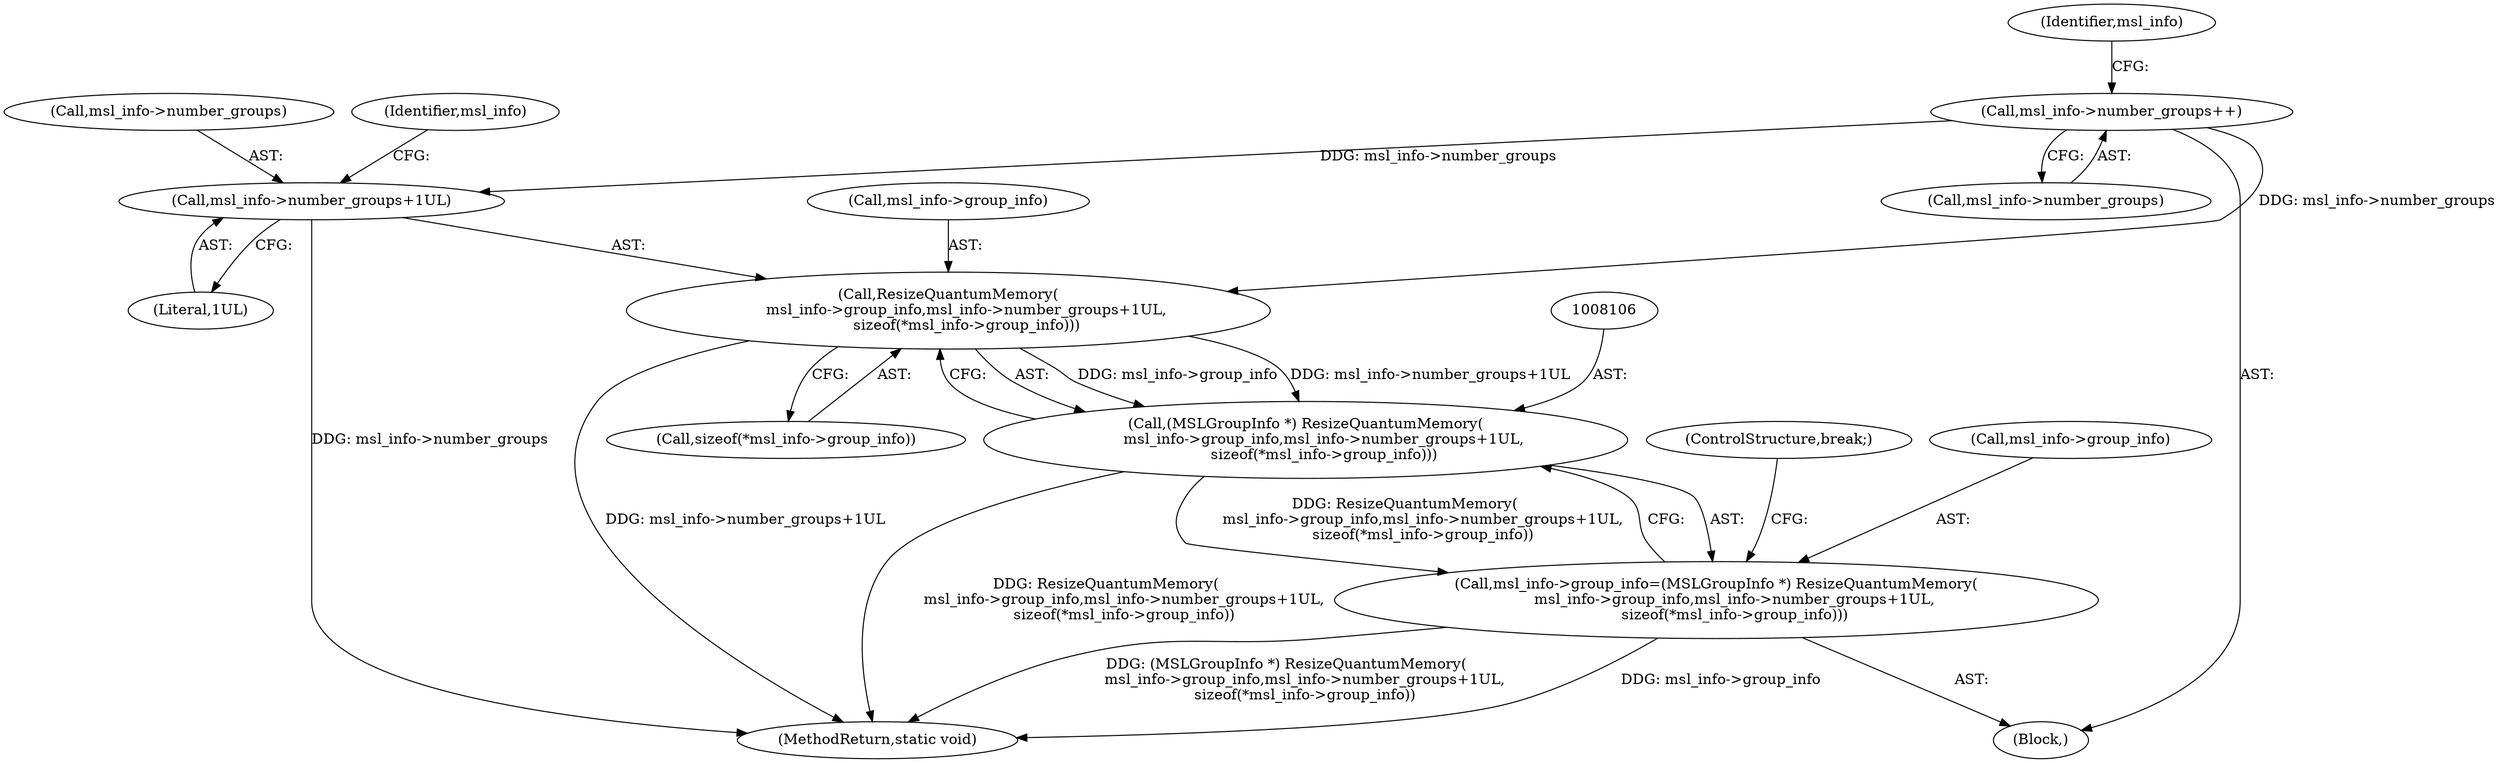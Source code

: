 digraph "0_ImageMagick_56d6e20de489113617cbbddaf41e92600a34db22@pointer" {
"1008097" [label="(Call,msl_info->number_groups++)"];
"1008107" [label="(Call,ResizeQuantumMemory(\n        msl_info->group_info,msl_info->number_groups+1UL,\n        sizeof(*msl_info->group_info)))"];
"1008105" [label="(Call,(MSLGroupInfo *) ResizeQuantumMemory(\n        msl_info->group_info,msl_info->number_groups+1UL,\n        sizeof(*msl_info->group_info)))"];
"1008101" [label="(Call,msl_info->group_info=(MSLGroupInfo *) ResizeQuantumMemory(\n        msl_info->group_info,msl_info->number_groups+1UL,\n        sizeof(*msl_info->group_info)))"];
"1008111" [label="(Call,msl_info->number_groups+1UL)"];
"1008098" [label="(Call,msl_info->number_groups)"];
"1019610" [label="(MethodReturn,static void)"];
"1008101" [label="(Call,msl_info->group_info=(MSLGroupInfo *) ResizeQuantumMemory(\n        msl_info->group_info,msl_info->number_groups+1UL,\n        sizeof(*msl_info->group_info)))"];
"1008112" [label="(Call,msl_info->number_groups)"];
"1008105" [label="(Call,(MSLGroupInfo *) ResizeQuantumMemory(\n        msl_info->group_info,msl_info->number_groups+1UL,\n        sizeof(*msl_info->group_info)))"];
"1008115" [label="(Literal,1UL)"];
"1008096" [label="(Block,)"];
"1008108" [label="(Call,msl_info->group_info)"];
"1008121" [label="(ControlStructure,break;)"];
"1008097" [label="(Call,msl_info->number_groups++)"];
"1008119" [label="(Identifier,msl_info)"];
"1008107" [label="(Call,ResizeQuantumMemory(\n        msl_info->group_info,msl_info->number_groups+1UL,\n        sizeof(*msl_info->group_info)))"];
"1008116" [label="(Call,sizeof(*msl_info->group_info))"];
"1008103" [label="(Identifier,msl_info)"];
"1008111" [label="(Call,msl_info->number_groups+1UL)"];
"1008102" [label="(Call,msl_info->group_info)"];
"1008097" -> "1008096"  [label="AST: "];
"1008097" -> "1008098"  [label="CFG: "];
"1008098" -> "1008097"  [label="AST: "];
"1008103" -> "1008097"  [label="CFG: "];
"1008097" -> "1008107"  [label="DDG: msl_info->number_groups"];
"1008097" -> "1008111"  [label="DDG: msl_info->number_groups"];
"1008107" -> "1008105"  [label="AST: "];
"1008107" -> "1008116"  [label="CFG: "];
"1008108" -> "1008107"  [label="AST: "];
"1008111" -> "1008107"  [label="AST: "];
"1008116" -> "1008107"  [label="AST: "];
"1008105" -> "1008107"  [label="CFG: "];
"1008107" -> "1019610"  [label="DDG: msl_info->number_groups+1UL"];
"1008107" -> "1008105"  [label="DDG: msl_info->group_info"];
"1008107" -> "1008105"  [label="DDG: msl_info->number_groups+1UL"];
"1008105" -> "1008101"  [label="AST: "];
"1008106" -> "1008105"  [label="AST: "];
"1008101" -> "1008105"  [label="CFG: "];
"1008105" -> "1019610"  [label="DDG: ResizeQuantumMemory(\n        msl_info->group_info,msl_info->number_groups+1UL,\n        sizeof(*msl_info->group_info))"];
"1008105" -> "1008101"  [label="DDG: ResizeQuantumMemory(\n        msl_info->group_info,msl_info->number_groups+1UL,\n        sizeof(*msl_info->group_info))"];
"1008101" -> "1008096"  [label="AST: "];
"1008102" -> "1008101"  [label="AST: "];
"1008121" -> "1008101"  [label="CFG: "];
"1008101" -> "1019610"  [label="DDG: msl_info->group_info"];
"1008101" -> "1019610"  [label="DDG: (MSLGroupInfo *) ResizeQuantumMemory(\n        msl_info->group_info,msl_info->number_groups+1UL,\n        sizeof(*msl_info->group_info))"];
"1008111" -> "1008115"  [label="CFG: "];
"1008112" -> "1008111"  [label="AST: "];
"1008115" -> "1008111"  [label="AST: "];
"1008119" -> "1008111"  [label="CFG: "];
"1008111" -> "1019610"  [label="DDG: msl_info->number_groups"];
}
